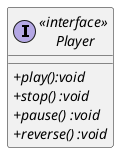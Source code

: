@startuml
skinparam classAttributeIconSize 0
interface "<<interface>>\n Player" as Player
{
+   {abstract}  play():void
+   {abstract}  stop() :void
+   {abstract}  pause() :void
+   {abstract}  reverse() :void
}
@enduml
